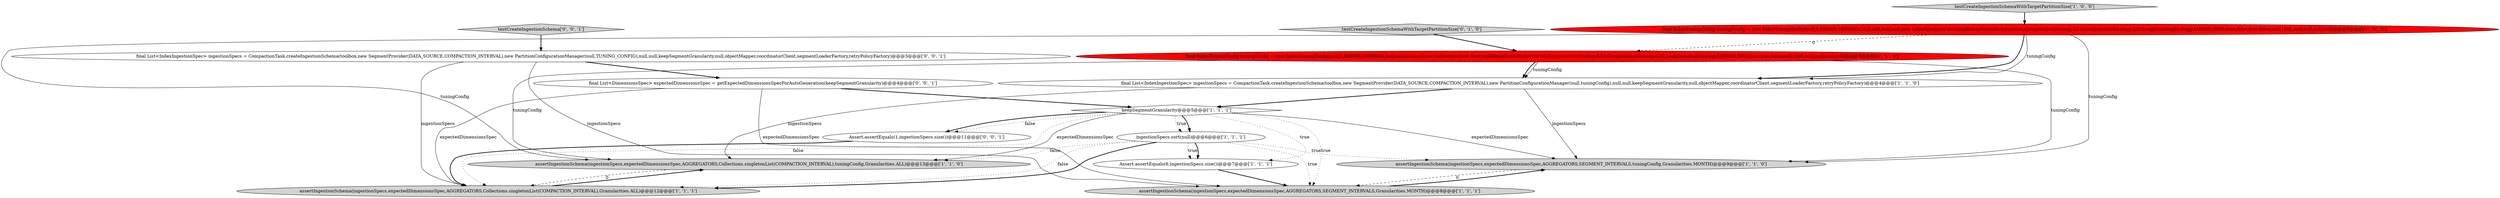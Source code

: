 digraph {
11 [style = filled, label = "final IndexTuningConfig tuningConfig = new IndexTuningConfig(null,6,500000,1000000L,null,null,null,null,new IndexSpec(new RoaringBitmapSerdeFactory(true),CompressionStrategy.LZ4,CompressionStrategy.LZF,LongEncodingStrategy.LONGS),5000,true,true,false,null,100L,null,null,null,null)@@@3@@@['0', '1', '0']", fillcolor = red, shape = ellipse image = "AAA1AAABBB2BBB"];
2 [style = filled, label = "assertIngestionSchema(ingestionSpecs,expectedDimensionsSpec,AGGREGATORS,SEGMENT_INTERVALS,Granularities.MONTH)@@@8@@@['1', '1', '1']", fillcolor = lightgray, shape = ellipse image = "AAA0AAABBB1BBB"];
8 [style = filled, label = "assertIngestionSchema(ingestionSpecs,expectedDimensionsSpec,AGGREGATORS,Collections.singletonList(COMPACTION_INTERVAL),tuningConfig,Granularities.ALL)@@@13@@@['1', '1', '0']", fillcolor = lightgray, shape = ellipse image = "AAA0AAABBB1BBB"];
0 [style = filled, label = "assertIngestionSchema(ingestionSpecs,expectedDimensionsSpec,AGGREGATORS,Collections.singletonList(COMPACTION_INTERVAL),Granularities.ALL)@@@12@@@['1', '1', '1']", fillcolor = lightgray, shape = ellipse image = "AAA0AAABBB1BBB"];
7 [style = filled, label = "keepSegmentGranularity@@@5@@@['1', '1', '1']", fillcolor = white, shape = diamond image = "AAA0AAABBB1BBB"];
1 [style = filled, label = "testCreateIngestionSchemaWithTargetPartitionSize['1', '0', '0']", fillcolor = lightgray, shape = diamond image = "AAA0AAABBB1BBB"];
3 [style = filled, label = "final IndexTuningConfig tuningConfig = new IndexTuningConfig(null,6,500000,1000000L,null,null,null,null,new IndexSpec(new RoaringBitmapSerdeFactory(true),CompressionStrategy.LZ4,CompressionStrategy.LZF,LongEncodingStrategy.LONGS),5000,true,false,true,false,null,100L,null,null,null,null)@@@3@@@['1', '0', '0']", fillcolor = red, shape = ellipse image = "AAA1AAABBB1BBB"];
9 [style = filled, label = "assertIngestionSchema(ingestionSpecs,expectedDimensionsSpec,AGGREGATORS,SEGMENT_INTERVALS,tuningConfig,Granularities.MONTH)@@@9@@@['1', '1', '0']", fillcolor = lightgray, shape = ellipse image = "AAA0AAABBB1BBB"];
15 [style = filled, label = "final List<IndexIngestionSpec> ingestionSpecs = CompactionTask.createIngestionSchema(toolbox,new SegmentProvider(DATA_SOURCE,COMPACTION_INTERVAL),new PartitionConfigurationManager(null,TUNING_CONFIG),null,null,keepSegmentGranularity,null,objectMapper,coordinatorClient,segmentLoaderFactory,retryPolicyFactory)@@@3@@@['0', '0', '1']", fillcolor = white, shape = ellipse image = "AAA0AAABBB3BBB"];
5 [style = filled, label = "ingestionSpecs.sort(null)@@@6@@@['1', '1', '1']", fillcolor = white, shape = ellipse image = "AAA0AAABBB1BBB"];
13 [style = filled, label = "final List<DimensionsSpec> expectedDimensionsSpec = getExpectedDimensionsSpecForAutoGeneration(keepSegmentGranularity)@@@4@@@['0', '0', '1']", fillcolor = white, shape = ellipse image = "AAA0AAABBB3BBB"];
12 [style = filled, label = "testCreateIngestionSchema['0', '0', '1']", fillcolor = lightgray, shape = diamond image = "AAA0AAABBB3BBB"];
4 [style = filled, label = "Assert.assertEquals(6,ingestionSpecs.size())@@@7@@@['1', '1', '1']", fillcolor = white, shape = ellipse image = "AAA0AAABBB1BBB"];
6 [style = filled, label = "final List<IndexIngestionSpec> ingestionSpecs = CompactionTask.createIngestionSchema(toolbox,new SegmentProvider(DATA_SOURCE,COMPACTION_INTERVAL),new PartitionConfigurationManager(null,tuningConfig),null,null,keepSegmentGranularity,null,objectMapper,coordinatorClient,segmentLoaderFactory,retryPolicyFactory)@@@4@@@['1', '1', '0']", fillcolor = white, shape = ellipse image = "AAA0AAABBB1BBB"];
14 [style = filled, label = "Assert.assertEquals(1,ingestionSpecs.size())@@@11@@@['0', '0', '1']", fillcolor = white, shape = ellipse image = "AAA0AAABBB3BBB"];
10 [style = filled, label = "testCreateIngestionSchemaWithTargetPartitionSize['0', '1', '0']", fillcolor = lightgray, shape = diamond image = "AAA0AAABBB2BBB"];
7->2 [style = dotted, label="true"];
13->2 [style = solid, label="expectedDimensionsSpec"];
15->13 [style = bold, label=""];
13->0 [style = solid, label="expectedDimensionsSpec"];
6->8 [style = solid, label="ingestionSpecs"];
7->9 [style = solid, label="expectedDimensionsSpec"];
11->6 [style = bold, label=""];
12->15 [style = bold, label=""];
1->3 [style = bold, label=""];
3->6 [style = bold, label=""];
11->8 [style = solid, label="tuningConfig"];
4->2 [style = bold, label=""];
15->0 [style = solid, label="ingestionSpecs"];
2->9 [style = bold, label=""];
8->0 [style = dashed, label="0"];
11->9 [style = solid, label="tuningConfig"];
5->4 [style = dotted, label="true"];
9->2 [style = dashed, label="0"];
7->5 [style = dotted, label="true"];
7->14 [style = bold, label=""];
5->0 [style = dotted, label="false"];
7->5 [style = bold, label=""];
7->0 [style = dotted, label="false"];
3->6 [style = solid, label="tuningConfig"];
14->0 [style = bold, label=""];
5->0 [style = bold, label=""];
15->2 [style = solid, label="ingestionSpecs"];
13->7 [style = bold, label=""];
7->14 [style = dotted, label="false"];
5->4 [style = bold, label=""];
6->9 [style = solid, label="ingestionSpecs"];
7->4 [style = dotted, label="true"];
0->8 [style = bold, label=""];
5->9 [style = dotted, label="true"];
7->8 [style = solid, label="expectedDimensionsSpec"];
3->11 [style = dashed, label="0"];
6->7 [style = bold, label=""];
5->8 [style = dotted, label="false"];
11->6 [style = solid, label="tuningConfig"];
3->9 [style = solid, label="tuningConfig"];
3->8 [style = solid, label="tuningConfig"];
5->2 [style = dotted, label="true"];
10->11 [style = bold, label=""];
}
